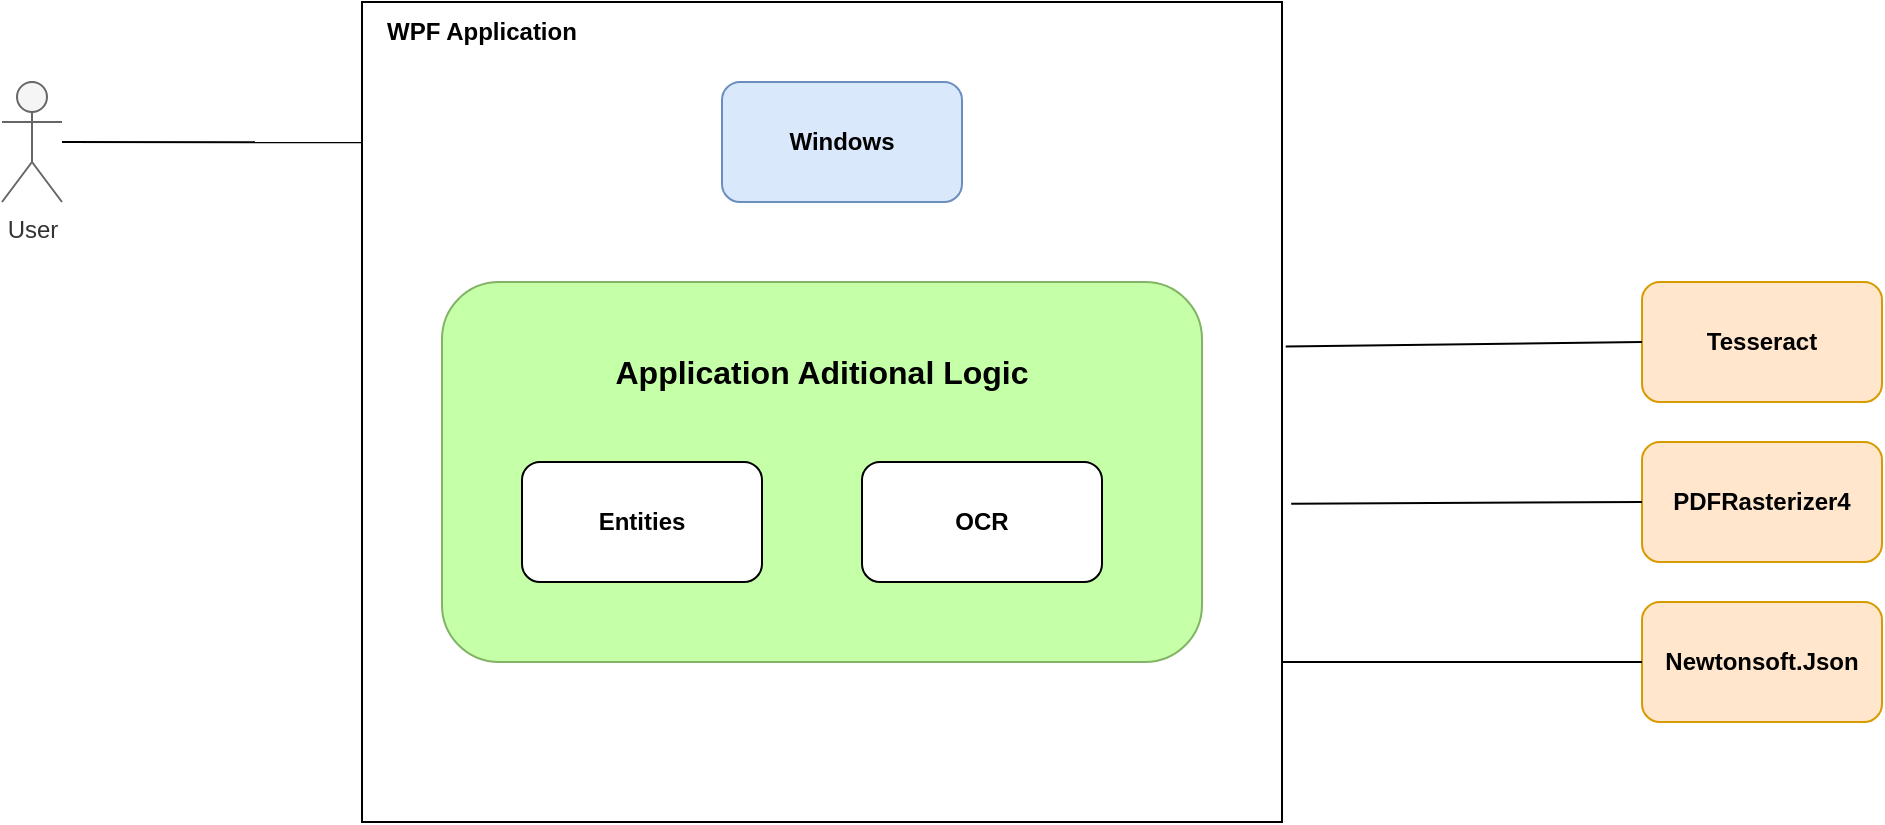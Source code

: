 <mxfile version="24.4.4" type="device">
  <diagram name="Page-1" id="74b105a0-9070-1c63-61bc-23e55f88626e">
    <mxGraphModel dx="1400" dy="707" grid="1" gridSize="10" guides="1" tooltips="1" connect="1" arrows="1" fold="1" page="1" pageScale="1.5" pageWidth="1169" pageHeight="826" background="none" math="0" shadow="0">
      <root>
        <mxCell id="0" style=";html=1;" />
        <mxCell id="1" style=";html=1;" parent="0" />
        <mxCell id="MouWvajNlCZjqvz80Uh1-17" value="" style="rounded=0;whiteSpace=wrap;html=1;" parent="1" vertex="1">
          <mxGeometry x="480" y="210" width="460" height="410" as="geometry" />
        </mxCell>
        <mxCell id="MouWvajNlCZjqvz80Uh1-2" value="Windows" style="rounded=1;whiteSpace=wrap;html=1;fontStyle=1;fillColor=#dae8fc;strokeColor=#6c8ebf;" parent="1" vertex="1">
          <mxGeometry x="660" y="250" width="120" height="60" as="geometry" />
        </mxCell>
        <mxCell id="MouWvajNlCZjqvz80Uh1-3" value="" style="rounded=1;whiteSpace=wrap;html=1;fillColor=#C5FFA8;strokeColor=#82b366;" parent="1" vertex="1">
          <mxGeometry x="520" y="350" width="380" height="190" as="geometry" />
        </mxCell>
        <mxCell id="MouWvajNlCZjqvz80Uh1-4" value="Application Aditional Logic" style="text;html=1;align=center;verticalAlign=middle;whiteSpace=wrap;rounded=0;fontStyle=1;fontSize=16;" parent="1" vertex="1">
          <mxGeometry x="595" y="380" width="230" height="30" as="geometry" />
        </mxCell>
        <mxCell id="MouWvajNlCZjqvz80Uh1-5" value="Entities" style="rounded=1;whiteSpace=wrap;html=1;fontStyle=1" parent="1" vertex="1">
          <mxGeometry x="560" y="440" width="120" height="60" as="geometry" />
        </mxCell>
        <mxCell id="MouWvajNlCZjqvz80Uh1-9" value="OCR" style="rounded=1;whiteSpace=wrap;html=1;fontStyle=1" parent="1" vertex="1">
          <mxGeometry x="730" y="440" width="120" height="60" as="geometry" />
        </mxCell>
        <mxCell id="MouWvajNlCZjqvz80Uh1-15" value="Tesseract" style="rounded=1;whiteSpace=wrap;html=1;fontStyle=1;fillColor=#ffe6cc;strokeColor=#d79b00;" parent="1" vertex="1">
          <mxGeometry x="1120" y="350" width="120" height="60" as="geometry" />
        </mxCell>
        <mxCell id="MouWvajNlCZjqvz80Uh1-16" value="PDFRasterizer4" style="rounded=1;whiteSpace=wrap;html=1;fontStyle=1;fillColor=#ffe6cc;strokeColor=#d79b00;" parent="1" vertex="1">
          <mxGeometry x="1120" y="430" width="120" height="60" as="geometry" />
        </mxCell>
        <mxCell id="MouWvajNlCZjqvz80Uh1-19" value="Newtonsoft.Json" style="rounded=1;whiteSpace=wrap;html=1;fontStyle=1;fillColor=#ffe6cc;strokeColor=#d79b00;" parent="1" vertex="1">
          <mxGeometry x="1120" y="510" width="120" height="60" as="geometry" />
        </mxCell>
        <mxCell id="MouWvajNlCZjqvz80Uh1-20" value="" style="endArrow=none;html=1;rounded=0;exitX=1.004;exitY=0.42;exitDx=0;exitDy=0;exitPerimeter=0;entryX=0;entryY=0.5;entryDx=0;entryDy=0;" parent="1" source="MouWvajNlCZjqvz80Uh1-17" target="MouWvajNlCZjqvz80Uh1-15" edge="1">
          <mxGeometry width="50" height="50" relative="1" as="geometry">
            <mxPoint x="1100" y="660" as="sourcePoint" />
            <mxPoint x="1150" y="610" as="targetPoint" />
          </mxGeometry>
        </mxCell>
        <mxCell id="MouWvajNlCZjqvz80Uh1-21" value="" style="endArrow=none;html=1;rounded=0;exitX=1.01;exitY=0.612;exitDx=0;exitDy=0;exitPerimeter=0;entryX=0;entryY=0.5;entryDx=0;entryDy=0;" parent="1" source="MouWvajNlCZjqvz80Uh1-17" target="MouWvajNlCZjqvz80Uh1-16" edge="1">
          <mxGeometry width="50" height="50" relative="1" as="geometry">
            <mxPoint x="1100" y="660" as="sourcePoint" />
            <mxPoint x="1150" y="610" as="targetPoint" />
          </mxGeometry>
        </mxCell>
        <mxCell id="MouWvajNlCZjqvz80Uh1-22" value="" style="endArrow=none;html=1;rounded=0;entryX=0;entryY=0.5;entryDx=0;entryDy=0;" parent="1" target="MouWvajNlCZjqvz80Uh1-19" edge="1">
          <mxGeometry width="50" height="50" relative="1" as="geometry">
            <mxPoint x="940" y="540" as="sourcePoint" />
            <mxPoint x="1150" y="610" as="targetPoint" />
          </mxGeometry>
        </mxCell>
        <mxCell id="MouWvajNlCZjqvz80Uh1-24" value="User" style="shape=umlActor;verticalLabelPosition=bottom;verticalAlign=top;html=1;outlineConnect=0;fillColor=#f5f5f5;strokeColor=#666666;fontColor=#333333;" parent="1" vertex="1">
          <mxGeometry x="300" y="250" width="30" height="60" as="geometry" />
        </mxCell>
        <mxCell id="MouWvajNlCZjqvz80Uh1-25" value="" style="endArrow=none;html=1;rounded=0;entryX=0.001;entryY=0.171;entryDx=0;entryDy=0;entryPerimeter=0;" parent="1" source="MouWvajNlCZjqvz80Uh1-24" target="MouWvajNlCZjqvz80Uh1-17" edge="1">
          <mxGeometry width="50" height="50" relative="1" as="geometry">
            <mxPoint x="840" y="520" as="sourcePoint" />
            <mxPoint x="490" y="280" as="targetPoint" />
          </mxGeometry>
        </mxCell>
        <mxCell id="MouWvajNlCZjqvz80Uh1-26" value="WPF Application" style="text;html=1;align=center;verticalAlign=middle;whiteSpace=wrap;rounded=0;fontStyle=1" parent="1" vertex="1">
          <mxGeometry x="480" y="210" width="120" height="30" as="geometry" />
        </mxCell>
      </root>
    </mxGraphModel>
  </diagram>
</mxfile>
